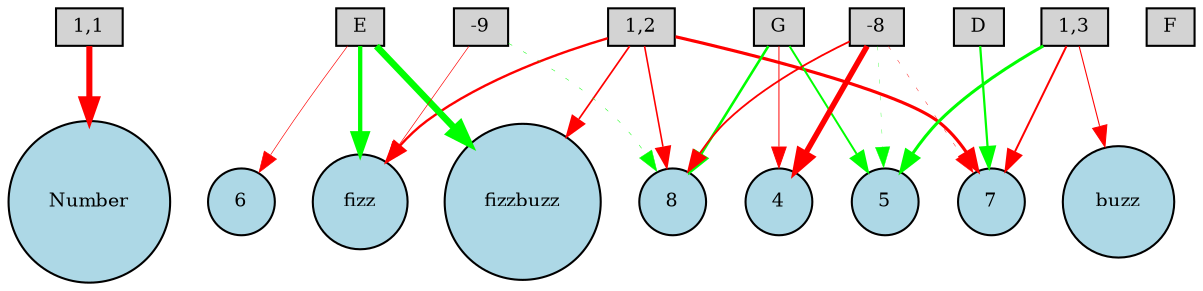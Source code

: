 digraph {
	node [fontsize=9 height=0.2 shape=circle width=0.2]
	"1,1" [fillcolor=lightgray shape=box style=filled]
	"1,2" [fillcolor=lightgray shape=box style=filled]
	"1,3" [fillcolor=lightgray shape=box style=filled]
	D [fillcolor=lightgray shape=box style=filled]
	E [fillcolor=lightgray shape=box style=filled]
	F [fillcolor=lightgray shape=box style=filled]
	G [fillcolor=lightgray shape=box style=filled]
	-8 [fillcolor=lightgray shape=box style=filled]
	-9 [fillcolor=lightgray shape=box style=filled]
	Number [fillcolor=lightblue style=filled]
	fizz [fillcolor=lightblue style=filled]
	buzz [fillcolor=lightblue style=filled]
	fizzbuzz [fillcolor=lightblue style=filled]
	4 [fillcolor=lightblue style=filled]
	5 [fillcolor=lightblue style=filled]
	6 [fillcolor=lightblue style=filled]
	7 [fillcolor=lightblue style=filled]
	8 [fillcolor=lightblue style=filled]
	"1,2" -> fizz [color=red penwidth=1.14481365456 style=solid]
	E -> fizz [color=green penwidth=2.06501373124 style=solid]
	G -> 8 [color=green penwidth=1.23274295667 style=solid]
	"1,1" -> Number [color=red penwidth=2.91537640834 style=solid]
	-8 -> 7 [color=red penwidth=0.198635464189 style=dotted]
	"1,2" -> fizzbuzz [color=red penwidth=0.817407408017 style=solid]
	G -> 5 [color=green penwidth=0.945075112886 style=solid]
	"1,3" -> 5 [color=green penwidth=1.47690151342 style=solid]
	-8 -> 5 [color=green penwidth=0.155498189652 style=dotted]
	"1,2" -> 8 [color=red penwidth=0.76329533033 style=solid]
	E -> 6 [color=red penwidth=0.30972828768 style=solid]
	-8 -> 4 [color=red penwidth=2.6675564201 style=solid]
	-8 -> 8 [color=red penwidth=0.879936827714 style=solid]
	"1,3" -> buzz [color=red penwidth=0.515938217026 style=solid]
	"1,3" -> 7 [color=red penwidth=0.950438911686 style=solid]
	G -> 4 [color=red penwidth=0.465033592465 style=solid]
	-9 -> fizz [color=red penwidth=0.319173487054 style=solid]
	D -> 7 [color=green penwidth=1.07598203607 style=solid]
	"1,2" -> 7 [color=red penwidth=1.5136536031 style=solid]
	E -> fizzbuzz [color=green penwidth=3.1917724748 style=solid]
	-9 -> 8 [color=green penwidth=0.229080815251 style=dotted]
}

